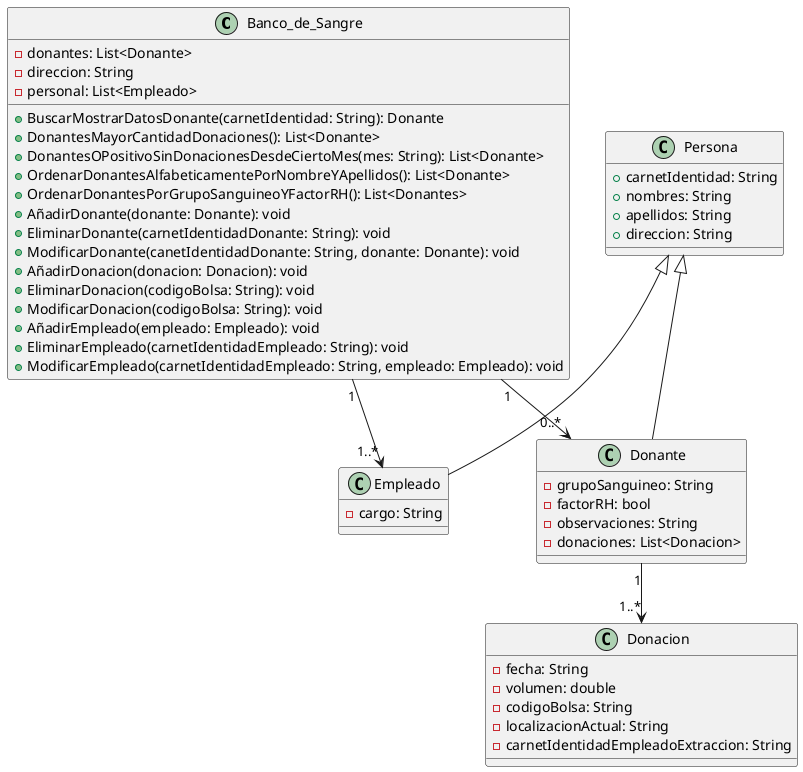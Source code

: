 @startuml
class Banco_de_Sangre {
  -donantes: List<Donante>
  -direccion: String
  -personal: List<Empleado>

  +BuscarMostrarDatosDonante(carnetIdentidad: String): Donante
  +DonantesMayorCantidadDonaciones(): List<Donante>
  +DonantesOPositivoSinDonacionesDesdeCiertoMes(mes: String): List<Donante>
  +OrdenarDonantesAlfabeticamentePorNombreYApellidos(): List<Donante>
  +OrdenarDonantesPorGrupoSanguineoYFactorRH(): List<Donantes>
  +AñadirDonante(donante: Donante): void
  +EliminarDonante(carnetIdentidadDonante: String): void
  +ModificarDonante(canetIdentidadDonante: String, donante: Donante): void
  +AñadirDonacion(donacion: Donacion): void
  +EliminarDonacion(codigoBolsa: String): void
  +ModificarDonacion(codigoBolsa: String): void
  +AñadirEmpleado(empleado: Empleado): void
  +EliminarEmpleado(carnetIdentidadEmpleado: String): void
  +ModificarEmpleado(carnetIdentidadEmpleado: String, empleado: Empleado): void
}

class Persona{
  +carnetIdentidad: String
  +nombres: String
  +apellidos: String
  +direccion: String
}

class Empleado extends Persona{
  -cargo: String
}

class Donante extends Persona {
  -grupoSanguineo: String
  -factorRH: bool
  -observaciones: String
  -donaciones: List<Donacion>
}

class Donacion{
  -fecha: String
  -volumen: double
  -codigoBolsa: String
  -localizacionActual: String
  -carnetIdentidadEmpleadoExtraccion: String
}

Banco_de_Sangre "1" -down-> "1..*" Empleado
Banco_de_Sangre "1" -down-> "0..*" Donante
Donante "1" --> "1..*" Donacion
@enduml
